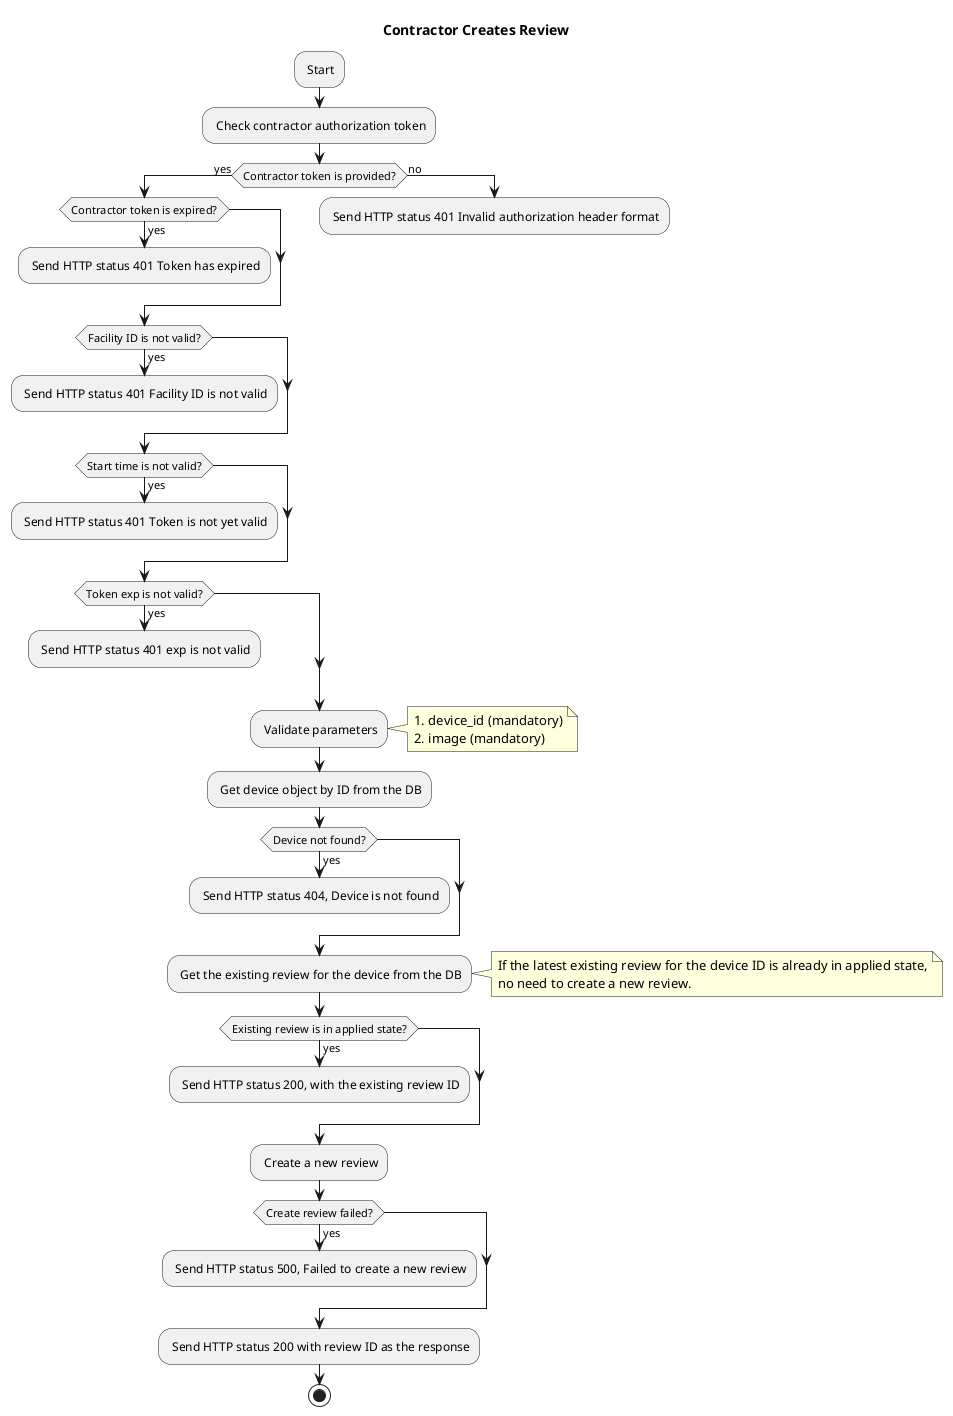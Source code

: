 @startuml contractor create review
title Contractor Creates Review

: Start;
: Check contractor authorization token;
if (Contractor token is provided?) then (yes)
    if (Contractor token is expired?) then (yes)
        : Send HTTP status 401 Token has expired;
        kill
    endif
    if (Facility ID is not valid?) then (yes)
        : Send HTTP status 401 Facility ID is not valid;
        kill
    endif
    if (Start time is not valid?) then (yes)
        : Send HTTP status 401 Token is not yet valid;
        kill
    endif
    if (Token exp is not valid?) then (yes)
        : Send HTTP status 401 exp is not valid;
        kill
    endif
else (no)
    : Send HTTP status 401 Invalid authorization header format;
    kill
endif
: Validate parameters;
note right
    1. device_id (mandatory)
    2. image (mandatory)
end note
: Get device object by ID from the DB;
if (Device not found?) then (yes)
    : Send HTTP status 404, Device is not found;
    kill
endif
: Get the existing review for the device from the DB;
note right
    If the latest existing review for the device ID is already in applied state,
    no need to create a new review.
end note
if (Existing review is in applied state?) then (yes)
    : Send HTTP status 200, with the existing review ID;
    kill
endif
: Create a new review;
if (Create review failed?) then (yes)
    : Send HTTP status 500, Failed to create a new review;
    kill
endif
: Send HTTP status 200 with review ID as the response;
stop
@enduml
